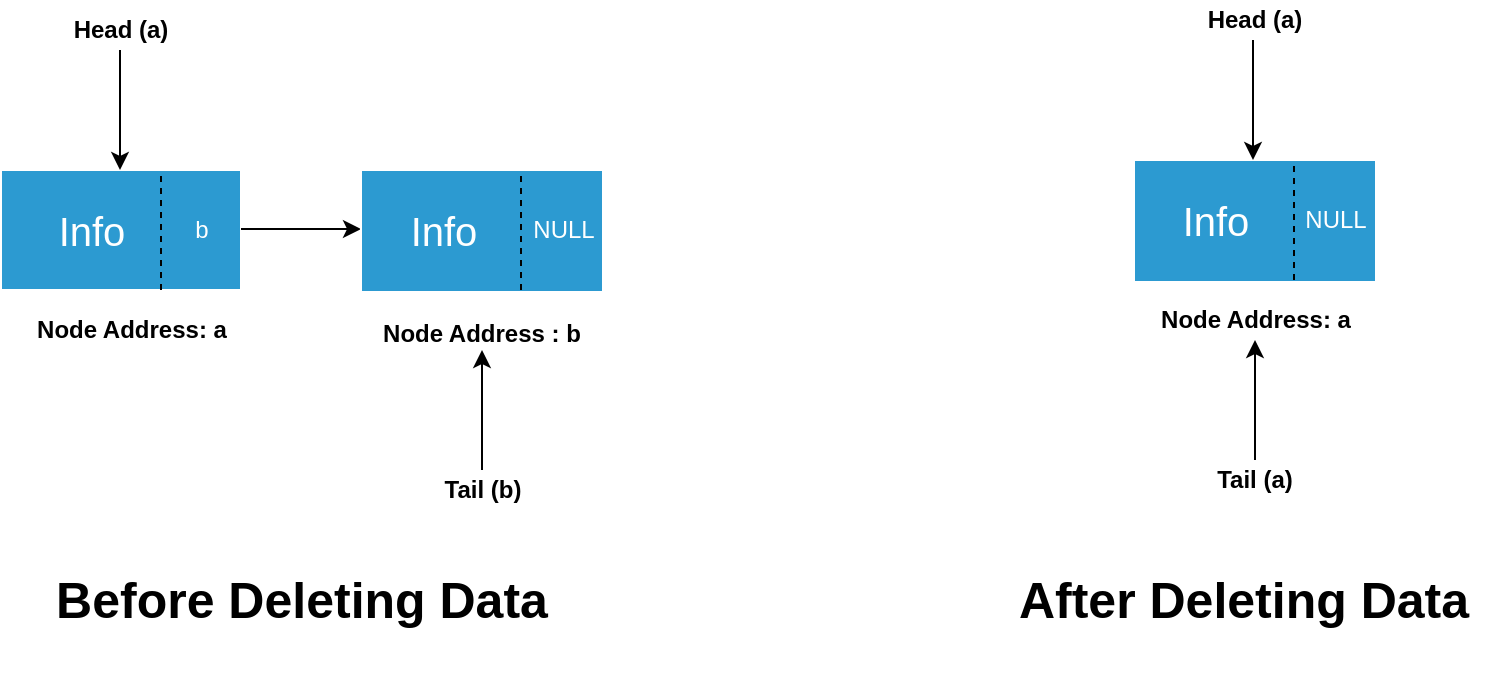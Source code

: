 <mxfile version="10.8.2" type="device"><diagram id="SPjJWdwsF9pahVzyvOHn" name="Page-1"><mxGraphModel dx="840" dy="415" grid="1" gridSize="10" guides="1" tooltips="1" connect="1" arrows="1" fold="1" page="1" pageScale="1" pageWidth="1169" pageHeight="1654" math="0" shadow="0"><root><mxCell id="0"/><mxCell id="1" parent="0"/><mxCell id="HYhloTbi4tswEfru7prM-1" value="" style="rounded=0;whiteSpace=wrap;html=1;fillColor=#2C9AD1;strokeColor=#FFFFFF;" vertex="1" parent="1"><mxGeometry x="65.5" y="151" width="120" height="60" as="geometry"/></mxCell><mxCell id="HYhloTbi4tswEfru7prM-2" value="" style="endArrow=classic;html=1;" edge="1" parent="1"><mxGeometry width="50" height="50" relative="1" as="geometry"><mxPoint x="185.5" y="180.5" as="sourcePoint"/><mxPoint x="245.5" y="180.5" as="targetPoint"/><Array as="points"/></mxGeometry></mxCell><mxCell id="HYhloTbi4tswEfru7prM-3" value="" style="endArrow=none;dashed=1;html=1;" edge="1" parent="1"><mxGeometry width="50" height="50" relative="1" as="geometry"><mxPoint x="145.5" y="211" as="sourcePoint"/><mxPoint x="145.5" y="151" as="targetPoint"/></mxGeometry></mxCell><mxCell id="HYhloTbi4tswEfru7prM-4" value="" style="rounded=0;whiteSpace=wrap;html=1;fillColor=#2C9AD1;fontColor=#FFFFFF;strokeColor=#FFFFFF;" vertex="1" parent="1"><mxGeometry x="245.5" y="151" width="121" height="61" as="geometry"/></mxCell><mxCell id="HYhloTbi4tswEfru7prM-5" value="" style="endArrow=none;dashed=1;html=1;" edge="1" parent="1"><mxGeometry width="50" height="50" relative="1" as="geometry"><mxPoint x="325.5" y="211" as="sourcePoint"/><mxPoint x="325.5" y="151" as="targetPoint"/></mxGeometry></mxCell><object label="Node Address: a" id="HYhloTbi4tswEfru7prM-6"><mxCell style="text;html=1;strokeColor=none;fillColor=none;align=center;verticalAlign=middle;whiteSpace=wrap;rounded=0;fontStyle=1" vertex="1" parent="1"><mxGeometry x="75.5" y="221" width="110" height="20" as="geometry"/></mxCell></object><object label="Node Address : b" id="HYhloTbi4tswEfru7prM-7"><mxCell style="text;html=1;strokeColor=none;fillColor=none;align=center;verticalAlign=middle;whiteSpace=wrap;rounded=0;fontStyle=1" vertex="1" parent="1"><mxGeometry x="251" y="222.5" width="110" height="21" as="geometry"/></mxCell></object><mxCell id="HYhloTbi4tswEfru7prM-8" value="b" style="text;html=1;align=center;verticalAlign=middle;whiteSpace=wrap;rounded=0;fontColor=#FFFFFF;" vertex="1" parent="1"><mxGeometry x="145.5" y="171" width="40" height="20" as="geometry"/></mxCell><mxCell id="HYhloTbi4tswEfru7prM-9" value="NULL" style="text;html=1;strokeColor=none;fillColor=none;align=center;verticalAlign=middle;whiteSpace=wrap;rounded=0;fontColor=#FFFFFF;" vertex="1" parent="1"><mxGeometry x="326.5" y="171" width="40" height="20" as="geometry"/></mxCell><mxCell id="HYhloTbi4tswEfru7prM-10" value="" style="endArrow=classic;html=1;" edge="1" parent="1"><mxGeometry width="50" height="50" relative="1" as="geometry"><mxPoint x="125" y="91" as="sourcePoint"/><mxPoint x="125" y="151" as="targetPoint"/></mxGeometry></mxCell><mxCell id="HYhloTbi4tswEfru7prM-11" value="" style="endArrow=classic;html=1;" edge="1" parent="1"><mxGeometry width="50" height="50" relative="1" as="geometry"><mxPoint x="306" y="301" as="sourcePoint"/><mxPoint x="306" y="241" as="targetPoint"/></mxGeometry></mxCell><mxCell id="HYhloTbi4tswEfru7prM-12" value="Head (a)" style="text;html=1;strokeColor=none;fillColor=none;align=center;verticalAlign=middle;whiteSpace=wrap;rounded=0;fontStyle=1" vertex="1" parent="1"><mxGeometry x="96" y="71" width="59" height="20" as="geometry"/></mxCell><mxCell id="HYhloTbi4tswEfru7prM-13" value="&lt;b&gt;Tail (b)&lt;/b&gt;" style="text;html=1;strokeColor=none;fillColor=none;align=center;verticalAlign=middle;whiteSpace=wrap;rounded=0;" vertex="1" parent="1"><mxGeometry x="277" y="301" width="59" height="20" as="geometry"/></mxCell><mxCell id="HYhloTbi4tswEfru7prM-14" value="" style="rounded=0;whiteSpace=wrap;html=1;fillColor=#2C9AD1;strokeColor=#FFFFFF;" vertex="1" parent="1"><mxGeometry x="632" y="146" width="121" height="61" as="geometry"/></mxCell><mxCell id="HYhloTbi4tswEfru7prM-15" value="" style="endArrow=none;dashed=1;html=1;" edge="1" parent="1"><mxGeometry width="50" height="50" relative="1" as="geometry"><mxPoint x="712" y="206" as="sourcePoint"/><mxPoint x="712" y="146" as="targetPoint"/></mxGeometry></mxCell><mxCell id="HYhloTbi4tswEfru7prM-16" value="" style="endArrow=classic;html=1;" edge="1" parent="1"><mxGeometry width="50" height="50" relative="1" as="geometry"><mxPoint x="692.5" y="296" as="sourcePoint"/><mxPoint x="692.5" y="236" as="targetPoint"/></mxGeometry></mxCell><object label="Node Address: a" id="HYhloTbi4tswEfru7prM-17"><mxCell style="text;html=1;strokeColor=none;fillColor=none;align=center;verticalAlign=middle;whiteSpace=wrap;rounded=0;fontStyle=1" vertex="1" parent="1"><mxGeometry x="637.5" y="216" width="110" height="20" as="geometry"/></mxCell></object><mxCell id="HYhloTbi4tswEfru7prM-18" value="NULL" style="text;html=1;strokeColor=none;fillColor=none;align=center;verticalAlign=middle;whiteSpace=wrap;rounded=0;fontColor=#FFFFFF;" vertex="1" parent="1"><mxGeometry x="713" y="166" width="40" height="20" as="geometry"/></mxCell><mxCell id="HYhloTbi4tswEfru7prM-19" value="" style="endArrow=classic;html=1;" edge="1" parent="1"><mxGeometry width="50" height="50" relative="1" as="geometry"><mxPoint x="691.5" y="86" as="sourcePoint"/><mxPoint x="691.5" y="146" as="targetPoint"/></mxGeometry></mxCell><mxCell id="HYhloTbi4tswEfru7prM-20" value="Head (a)" style="text;html=1;strokeColor=none;fillColor=none;align=center;verticalAlign=middle;whiteSpace=wrap;rounded=0;fontStyle=1" vertex="1" parent="1"><mxGeometry x="658" y="66" width="69" height="20" as="geometry"/></mxCell><mxCell id="HYhloTbi4tswEfru7prM-21" value="&lt;b&gt;Tail (a)&lt;/b&gt;" style="text;html=1;strokeColor=none;fillColor=none;align=center;verticalAlign=middle;whiteSpace=wrap;rounded=0;" vertex="1" parent="1"><mxGeometry x="663" y="296" width="59" height="20" as="geometry"/></mxCell><mxCell id="HYhloTbi4tswEfru7prM-22" value="Before Deleting Data" style="text;html=1;strokeColor=none;fillColor=none;align=center;verticalAlign=middle;whiteSpace=wrap;rounded=0;fontStyle=1;fontSize=25;" vertex="1" parent="1"><mxGeometry x="86" y="325" width="260" height="80" as="geometry"/></mxCell><mxCell id="HYhloTbi4tswEfru7prM-23" value="After Deleting Data" style="text;html=1;strokeColor=none;fillColor=none;align=center;verticalAlign=middle;whiteSpace=wrap;rounded=0;fontStyle=1;fontSize=25;" vertex="1" parent="1"><mxGeometry x="557" y="325" width="260" height="80" as="geometry"/></mxCell><mxCell id="HYhloTbi4tswEfru7prM-24" value="Info" style="text;html=1;strokeColor=none;fillColor=none;align=center;verticalAlign=middle;whiteSpace=wrap;rounded=0;fontSize=20;fontColor=#FFFFFF;" vertex="1" parent="1"><mxGeometry x="653" y="166" width="40" height="20" as="geometry"/></mxCell><mxCell id="HYhloTbi4tswEfru7prM-25" value="Info" style="text;html=1;strokeColor=none;fillColor=none;align=center;verticalAlign=middle;whiteSpace=wrap;rounded=0;fontSize=20;fontColor=#FFFFFF;" vertex="1" parent="1"><mxGeometry x="90.5" y="171" width="40" height="20" as="geometry"/></mxCell><mxCell id="HYhloTbi4tswEfru7prM-26" value="Info" style="text;html=1;strokeColor=none;fillColor=none;align=center;verticalAlign=middle;whiteSpace=wrap;rounded=0;fontSize=20;fontColor=#FFFFFF;" vertex="1" parent="1"><mxGeometry x="266.5" y="171" width="40" height="20" as="geometry"/></mxCell></root></mxGraphModel></diagram></mxfile>